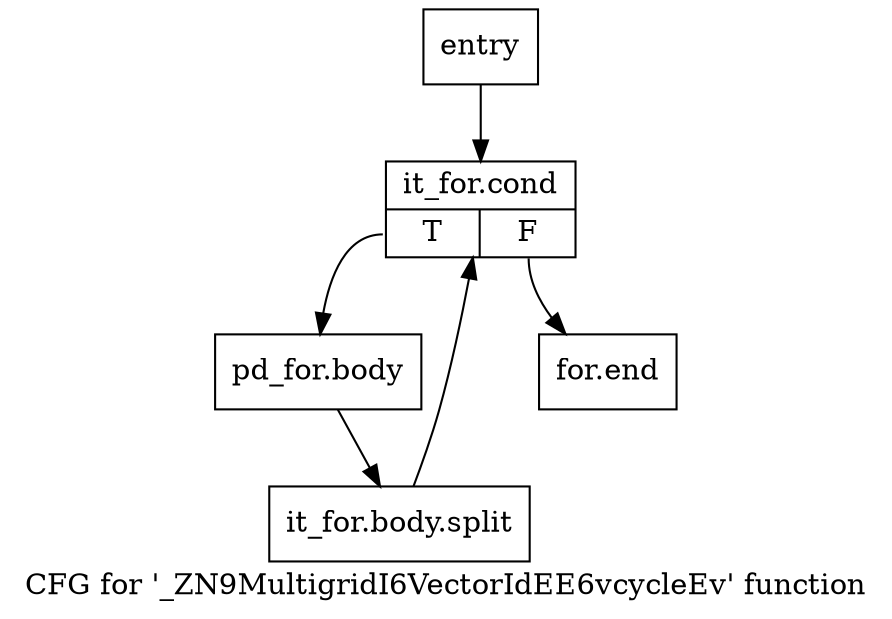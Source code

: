 digraph "CFG for '_ZN9MultigridI6VectorIdEE6vcycleEv' function" {
	label="CFG for '_ZN9MultigridI6VectorIdEE6vcycleEv' function";

	Node0x67819f0 [shape=record,label="{entry}"];
	Node0x67819f0 -> Node0x6781a40;
	Node0x6781a40 [shape=record,label="{it_for.cond|{<s0>T|<s1>F}}"];
	Node0x6781a40:s0 -> Node0x6781a90;
	Node0x6781a40:s1 -> Node0x6781ae0;
	Node0x6781a90 [shape=record,label="{pd_for.body}"];
	Node0x6781a90 -> Node0xaddd150;
	Node0xaddd150 [shape=record,label="{it_for.body.split}"];
	Node0xaddd150 -> Node0x6781a40;
	Node0x6781ae0 [shape=record,label="{for.end}"];
}
